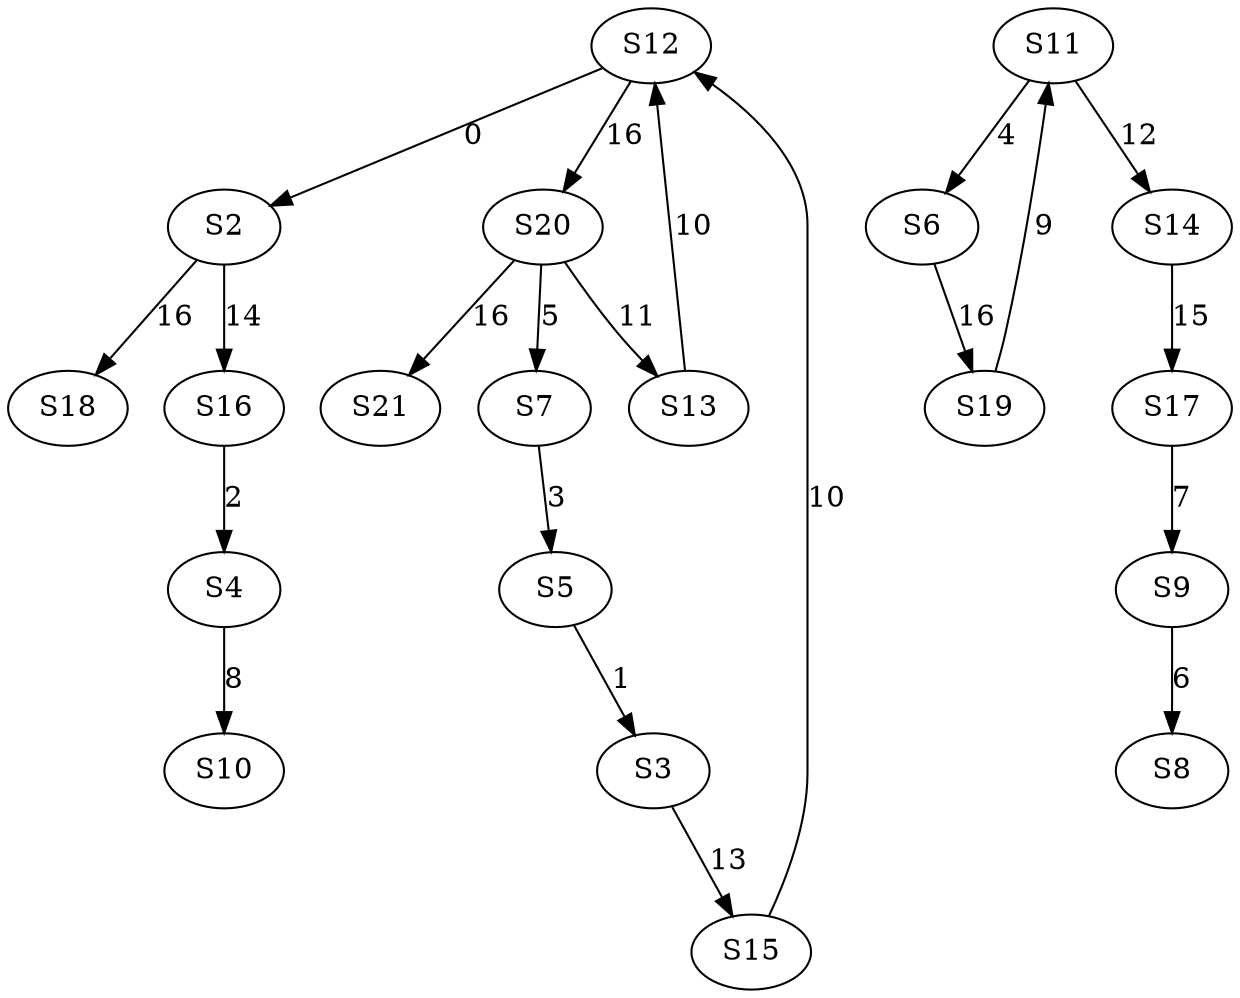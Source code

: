 strict digraph {
	S12 -> S2 [ label = 0 ];
	S5 -> S3 [ label = 1 ];
	S16 -> S4 [ label = 2 ];
	S7 -> S5 [ label = 3 ];
	S11 -> S6 [ label = 4 ];
	S20 -> S7 [ label = 5 ];
	S9 -> S8 [ label = 6 ];
	S17 -> S9 [ label = 7 ];
	S4 -> S10 [ label = 8 ];
	S19 -> S11 [ label = 9 ];
	S13 -> S12 [ label = 10 ];
	S20 -> S13 [ label = 11 ];
	S11 -> S14 [ label = 12 ];
	S3 -> S15 [ label = 13 ];
	S2 -> S16 [ label = 14 ];
	S14 -> S17 [ label = 15 ];
	S2 -> S18 [ label = 16 ];
	S6 -> S19 [ label = 16 ];
	S12 -> S20 [ label = 16 ];
	S20 -> S21 [ label = 16 ];
	S15 -> S12 [ label = 10 ];
}